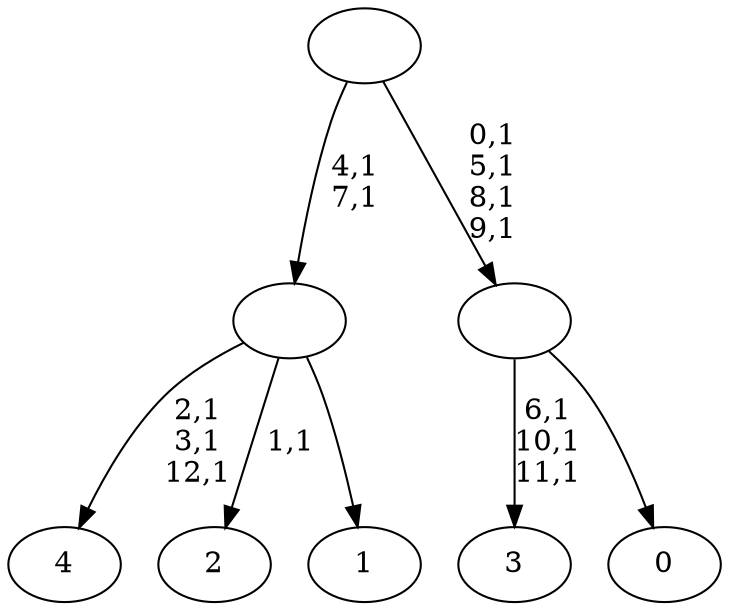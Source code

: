 digraph T {
	18 [label="4"]
	14 [label="3"]
	10 [label="2"]
	8 [label="1"]
	7 [label=""]
	5 [label="0"]
	4 [label=""]
	0 [label=""]
	7 -> 10 [label="1,1"]
	7 -> 18 [label="2,1\n3,1\n12,1"]
	7 -> 8 [label=""]
	4 -> 14 [label="6,1\n10,1\n11,1"]
	4 -> 5 [label=""]
	0 -> 4 [label="0,1\n5,1\n8,1\n9,1"]
	0 -> 7 [label="4,1\n7,1"]
}
